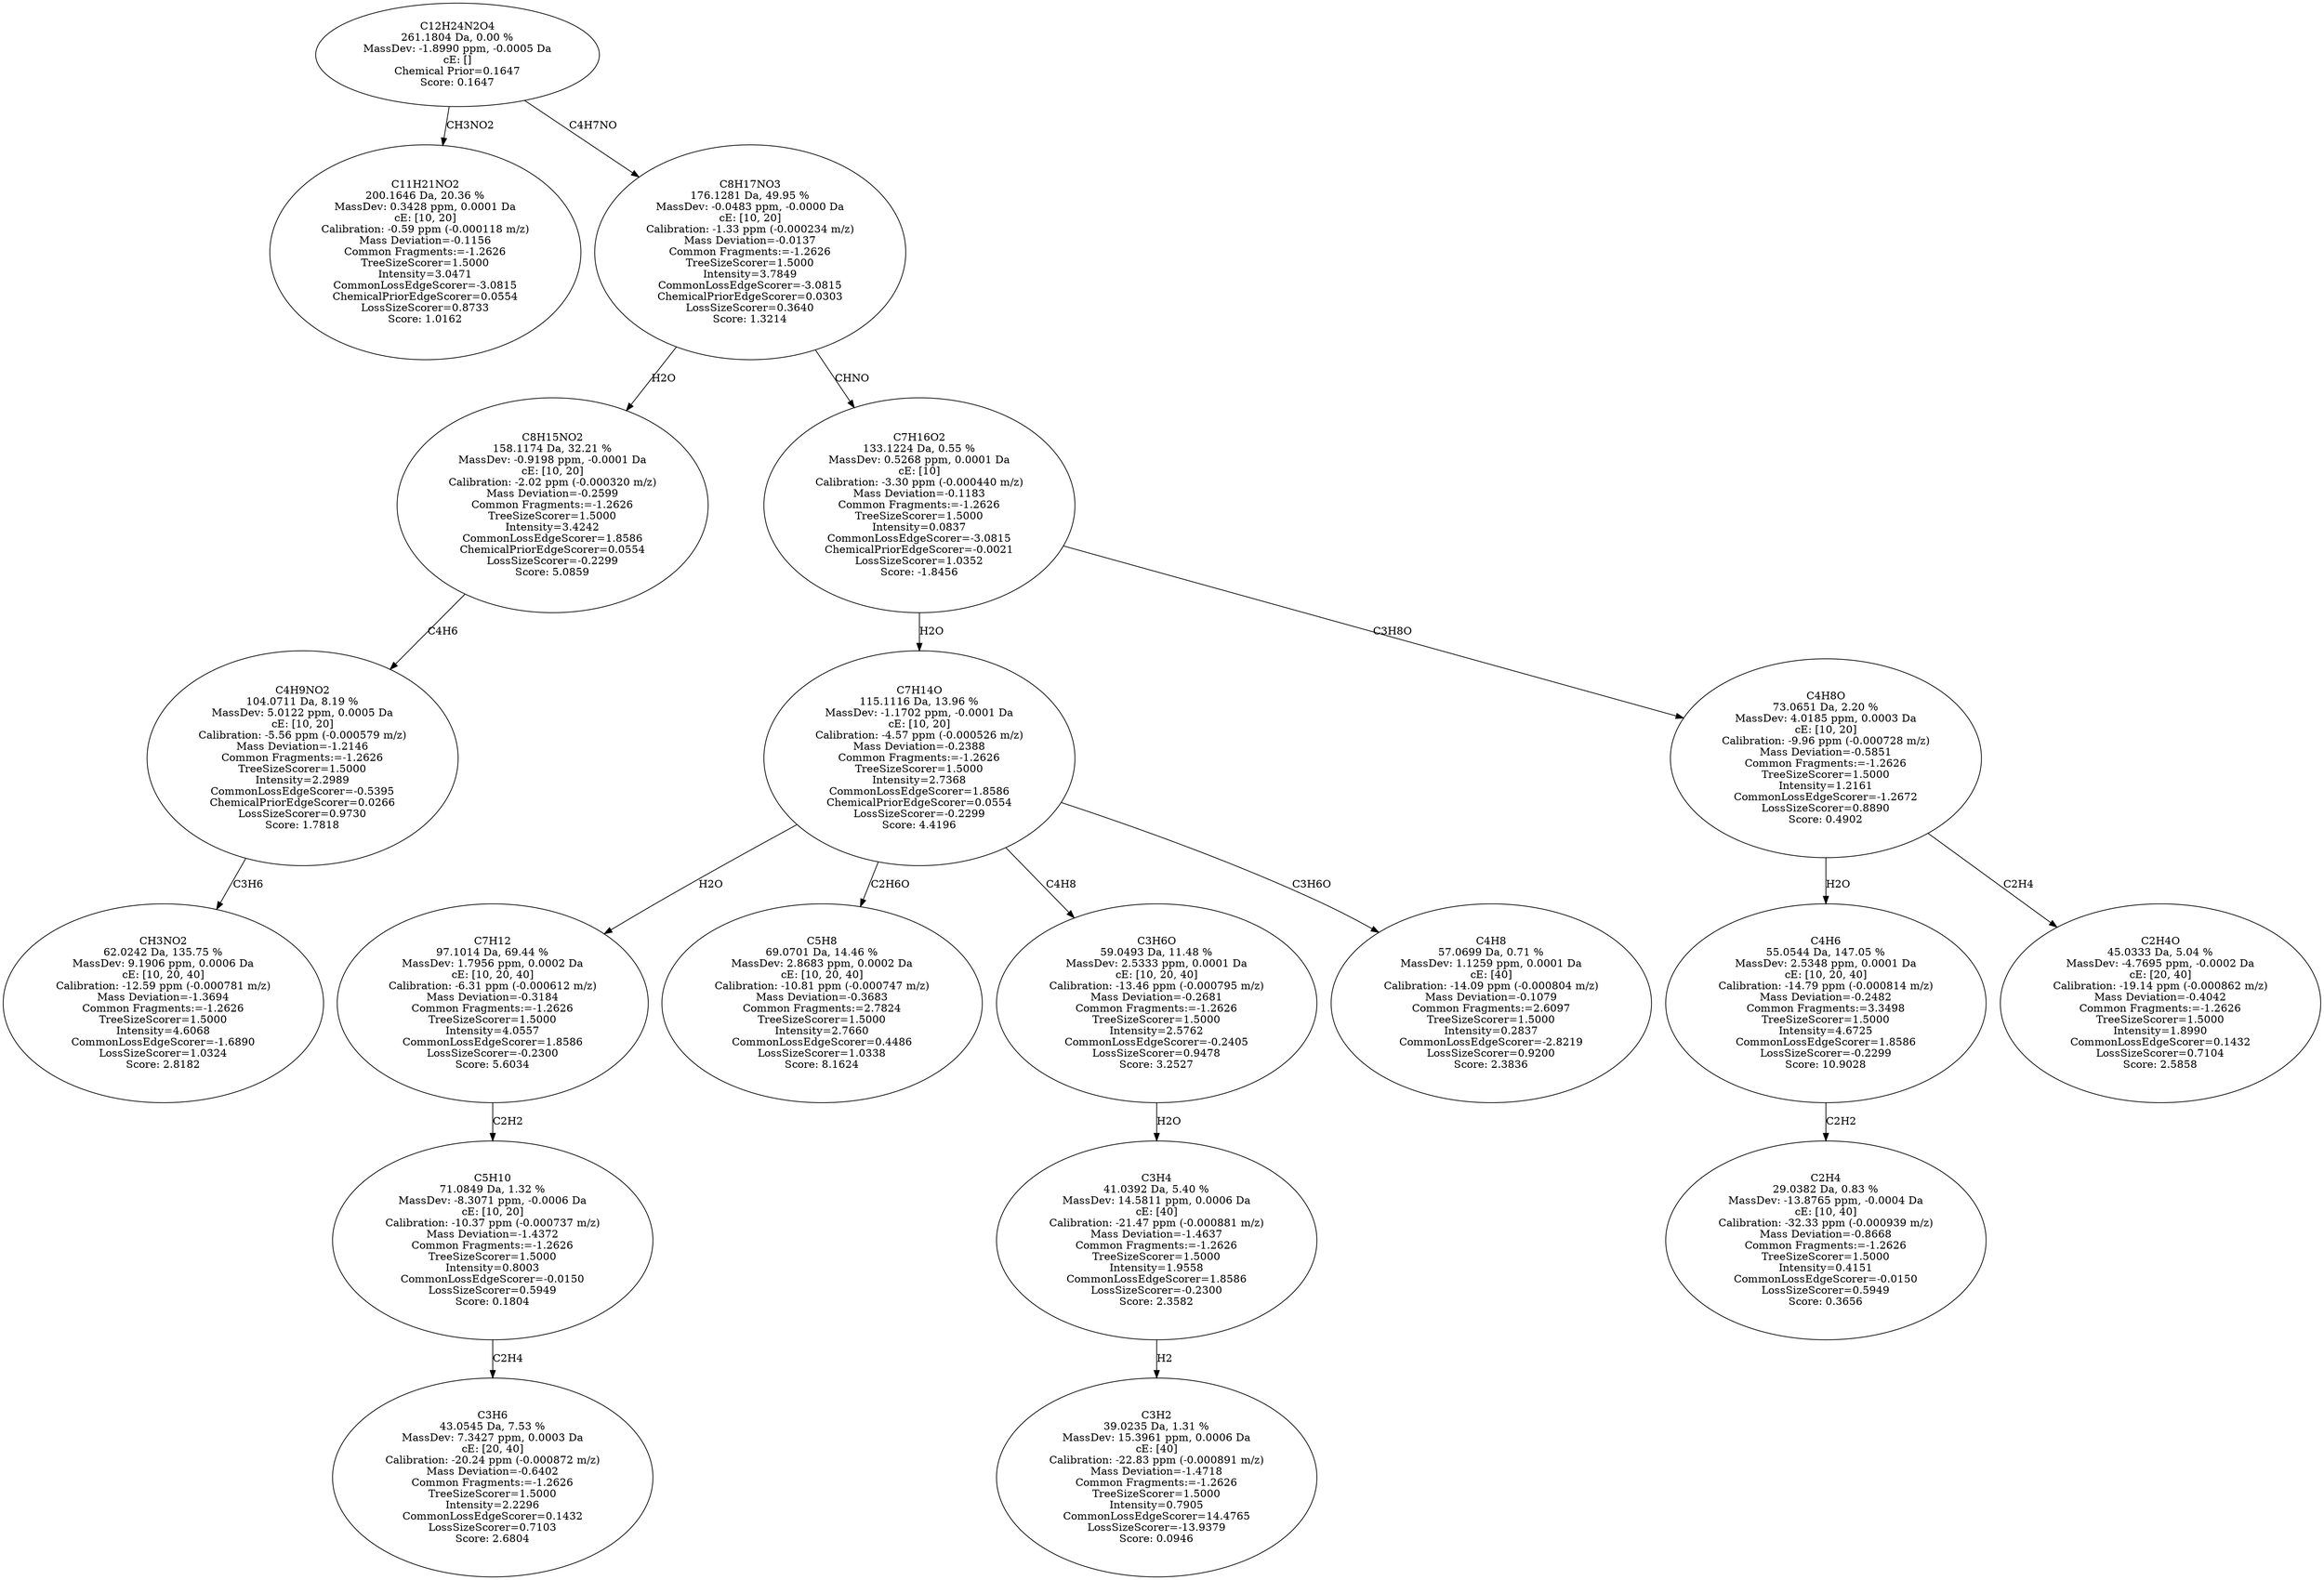 strict digraph {
v1 [label="C11H21NO2\n200.1646 Da, 20.36 %\nMassDev: 0.3428 ppm, 0.0001 Da\ncE: [10, 20]\nCalibration: -0.59 ppm (-0.000118 m/z)\nMass Deviation=-0.1156\nCommon Fragments:=-1.2626\nTreeSizeScorer=1.5000\nIntensity=3.0471\nCommonLossEdgeScorer=-3.0815\nChemicalPriorEdgeScorer=0.0554\nLossSizeScorer=0.8733\nScore: 1.0162"];
v2 [label="CH3NO2\n62.0242 Da, 135.75 %\nMassDev: 9.1906 ppm, 0.0006 Da\ncE: [10, 20, 40]\nCalibration: -12.59 ppm (-0.000781 m/z)\nMass Deviation=-1.3694\nCommon Fragments:=-1.2626\nTreeSizeScorer=1.5000\nIntensity=4.6068\nCommonLossEdgeScorer=-1.6890\nLossSizeScorer=1.0324\nScore: 2.8182"];
v3 [label="C4H9NO2\n104.0711 Da, 8.19 %\nMassDev: 5.0122 ppm, 0.0005 Da\ncE: [10, 20]\nCalibration: -5.56 ppm (-0.000579 m/z)\nMass Deviation=-1.2146\nCommon Fragments:=-1.2626\nTreeSizeScorer=1.5000\nIntensity=2.2989\nCommonLossEdgeScorer=-0.5395\nChemicalPriorEdgeScorer=0.0266\nLossSizeScorer=0.9730\nScore: 1.7818"];
v4 [label="C8H15NO2\n158.1174 Da, 32.21 %\nMassDev: -0.9198 ppm, -0.0001 Da\ncE: [10, 20]\nCalibration: -2.02 ppm (-0.000320 m/z)\nMass Deviation=-0.2599\nCommon Fragments:=-1.2626\nTreeSizeScorer=1.5000\nIntensity=3.4242\nCommonLossEdgeScorer=1.8586\nChemicalPriorEdgeScorer=0.0554\nLossSizeScorer=-0.2299\nScore: 5.0859"];
v5 [label="C3H6\n43.0545 Da, 7.53 %\nMassDev: 7.3427 ppm, 0.0003 Da\ncE: [20, 40]\nCalibration: -20.24 ppm (-0.000872 m/z)\nMass Deviation=-0.6402\nCommon Fragments:=-1.2626\nTreeSizeScorer=1.5000\nIntensity=2.2296\nCommonLossEdgeScorer=0.1432\nLossSizeScorer=0.7103\nScore: 2.6804"];
v6 [label="C5H10\n71.0849 Da, 1.32 %\nMassDev: -8.3071 ppm, -0.0006 Da\ncE: [10, 20]\nCalibration: -10.37 ppm (-0.000737 m/z)\nMass Deviation=-1.4372\nCommon Fragments:=-1.2626\nTreeSizeScorer=1.5000\nIntensity=0.8003\nCommonLossEdgeScorer=-0.0150\nLossSizeScorer=0.5949\nScore: 0.1804"];
v7 [label="C7H12\n97.1014 Da, 69.44 %\nMassDev: 1.7956 ppm, 0.0002 Da\ncE: [10, 20, 40]\nCalibration: -6.31 ppm (-0.000612 m/z)\nMass Deviation=-0.3184\nCommon Fragments:=-1.2626\nTreeSizeScorer=1.5000\nIntensity=4.0557\nCommonLossEdgeScorer=1.8586\nLossSizeScorer=-0.2300\nScore: 5.6034"];
v8 [label="C5H8\n69.0701 Da, 14.46 %\nMassDev: 2.8683 ppm, 0.0002 Da\ncE: [10, 20, 40]\nCalibration: -10.81 ppm (-0.000747 m/z)\nMass Deviation=-0.3683\nCommon Fragments:=2.7824\nTreeSizeScorer=1.5000\nIntensity=2.7660\nCommonLossEdgeScorer=0.4486\nLossSizeScorer=1.0338\nScore: 8.1624"];
v9 [label="C3H2\n39.0235 Da, 1.31 %\nMassDev: 15.3961 ppm, 0.0006 Da\ncE: [40]\nCalibration: -22.83 ppm (-0.000891 m/z)\nMass Deviation=-1.4718\nCommon Fragments:=-1.2626\nTreeSizeScorer=1.5000\nIntensity=0.7905\nCommonLossEdgeScorer=14.4765\nLossSizeScorer=-13.9379\nScore: 0.0946"];
v10 [label="C3H4\n41.0392 Da, 5.40 %\nMassDev: 14.5811 ppm, 0.0006 Da\ncE: [40]\nCalibration: -21.47 ppm (-0.000881 m/z)\nMass Deviation=-1.4637\nCommon Fragments:=-1.2626\nTreeSizeScorer=1.5000\nIntensity=1.9558\nCommonLossEdgeScorer=1.8586\nLossSizeScorer=-0.2300\nScore: 2.3582"];
v11 [label="C3H6O\n59.0493 Da, 11.48 %\nMassDev: 2.5333 ppm, 0.0001 Da\ncE: [10, 20, 40]\nCalibration: -13.46 ppm (-0.000795 m/z)\nMass Deviation=-0.2681\nCommon Fragments:=-1.2626\nTreeSizeScorer=1.5000\nIntensity=2.5762\nCommonLossEdgeScorer=-0.2405\nLossSizeScorer=0.9478\nScore: 3.2527"];
v12 [label="C4H8\n57.0699 Da, 0.71 %\nMassDev: 1.1259 ppm, 0.0001 Da\ncE: [40]\nCalibration: -14.09 ppm (-0.000804 m/z)\nMass Deviation=-0.1079\nCommon Fragments:=2.6097\nTreeSizeScorer=1.5000\nIntensity=0.2837\nCommonLossEdgeScorer=-2.8219\nLossSizeScorer=0.9200\nScore: 2.3836"];
v13 [label="C7H14O\n115.1116 Da, 13.96 %\nMassDev: -1.1702 ppm, -0.0001 Da\ncE: [10, 20]\nCalibration: -4.57 ppm (-0.000526 m/z)\nMass Deviation=-0.2388\nCommon Fragments:=-1.2626\nTreeSizeScorer=1.5000\nIntensity=2.7368\nCommonLossEdgeScorer=1.8586\nChemicalPriorEdgeScorer=0.0554\nLossSizeScorer=-0.2299\nScore: 4.4196"];
v14 [label="C2H4\n29.0382 Da, 0.83 %\nMassDev: -13.8765 ppm, -0.0004 Da\ncE: [10, 40]\nCalibration: -32.33 ppm (-0.000939 m/z)\nMass Deviation=-0.8668\nCommon Fragments:=-1.2626\nTreeSizeScorer=1.5000\nIntensity=0.4151\nCommonLossEdgeScorer=-0.0150\nLossSizeScorer=0.5949\nScore: 0.3656"];
v15 [label="C4H6\n55.0544 Da, 147.05 %\nMassDev: 2.5348 ppm, 0.0001 Da\ncE: [10, 20, 40]\nCalibration: -14.79 ppm (-0.000814 m/z)\nMass Deviation=-0.2482\nCommon Fragments:=3.3498\nTreeSizeScorer=1.5000\nIntensity=4.6725\nCommonLossEdgeScorer=1.8586\nLossSizeScorer=-0.2299\nScore: 10.9028"];
v16 [label="C2H4O\n45.0333 Da, 5.04 %\nMassDev: -4.7695 ppm, -0.0002 Da\ncE: [20, 40]\nCalibration: -19.14 ppm (-0.000862 m/z)\nMass Deviation=-0.4042\nCommon Fragments:=-1.2626\nTreeSizeScorer=1.5000\nIntensity=1.8990\nCommonLossEdgeScorer=0.1432\nLossSizeScorer=0.7104\nScore: 2.5858"];
v17 [label="C4H8O\n73.0651 Da, 2.20 %\nMassDev: 4.0185 ppm, 0.0003 Da\ncE: [10, 20]\nCalibration: -9.96 ppm (-0.000728 m/z)\nMass Deviation=-0.5851\nCommon Fragments:=-1.2626\nTreeSizeScorer=1.5000\nIntensity=1.2161\nCommonLossEdgeScorer=-1.2672\nLossSizeScorer=0.8890\nScore: 0.4902"];
v18 [label="C7H16O2\n133.1224 Da, 0.55 %\nMassDev: 0.5268 ppm, 0.0001 Da\ncE: [10]\nCalibration: -3.30 ppm (-0.000440 m/z)\nMass Deviation=-0.1183\nCommon Fragments:=-1.2626\nTreeSizeScorer=1.5000\nIntensity=0.0837\nCommonLossEdgeScorer=-3.0815\nChemicalPriorEdgeScorer=-0.0021\nLossSizeScorer=1.0352\nScore: -1.8456"];
v19 [label="C8H17NO3\n176.1281 Da, 49.95 %\nMassDev: -0.0483 ppm, -0.0000 Da\ncE: [10, 20]\nCalibration: -1.33 ppm (-0.000234 m/z)\nMass Deviation=-0.0137\nCommon Fragments:=-1.2626\nTreeSizeScorer=1.5000\nIntensity=3.7849\nCommonLossEdgeScorer=-3.0815\nChemicalPriorEdgeScorer=0.0303\nLossSizeScorer=0.3640\nScore: 1.3214"];
v20 [label="C12H24N2O4\n261.1804 Da, 0.00 %\nMassDev: -1.8990 ppm, -0.0005 Da\ncE: []\nChemical Prior=0.1647\nScore: 0.1647"];
v20 -> v1 [label="CH3NO2"];
v3 -> v2 [label="C3H6"];
v4 -> v3 [label="C4H6"];
v19 -> v4 [label="H2O"];
v6 -> v5 [label="C2H4"];
v7 -> v6 [label="C2H2"];
v13 -> v7 [label="H2O"];
v13 -> v8 [label="C2H6O"];
v10 -> v9 [label="H2"];
v11 -> v10 [label="H2O"];
v13 -> v11 [label="C4H8"];
v13 -> v12 [label="C3H6O"];
v18 -> v13 [label="H2O"];
v15 -> v14 [label="C2H2"];
v17 -> v15 [label="H2O"];
v17 -> v16 [label="C2H4"];
v18 -> v17 [label="C3H8O"];
v19 -> v18 [label="CHNO"];
v20 -> v19 [label="C4H7NO"];
}